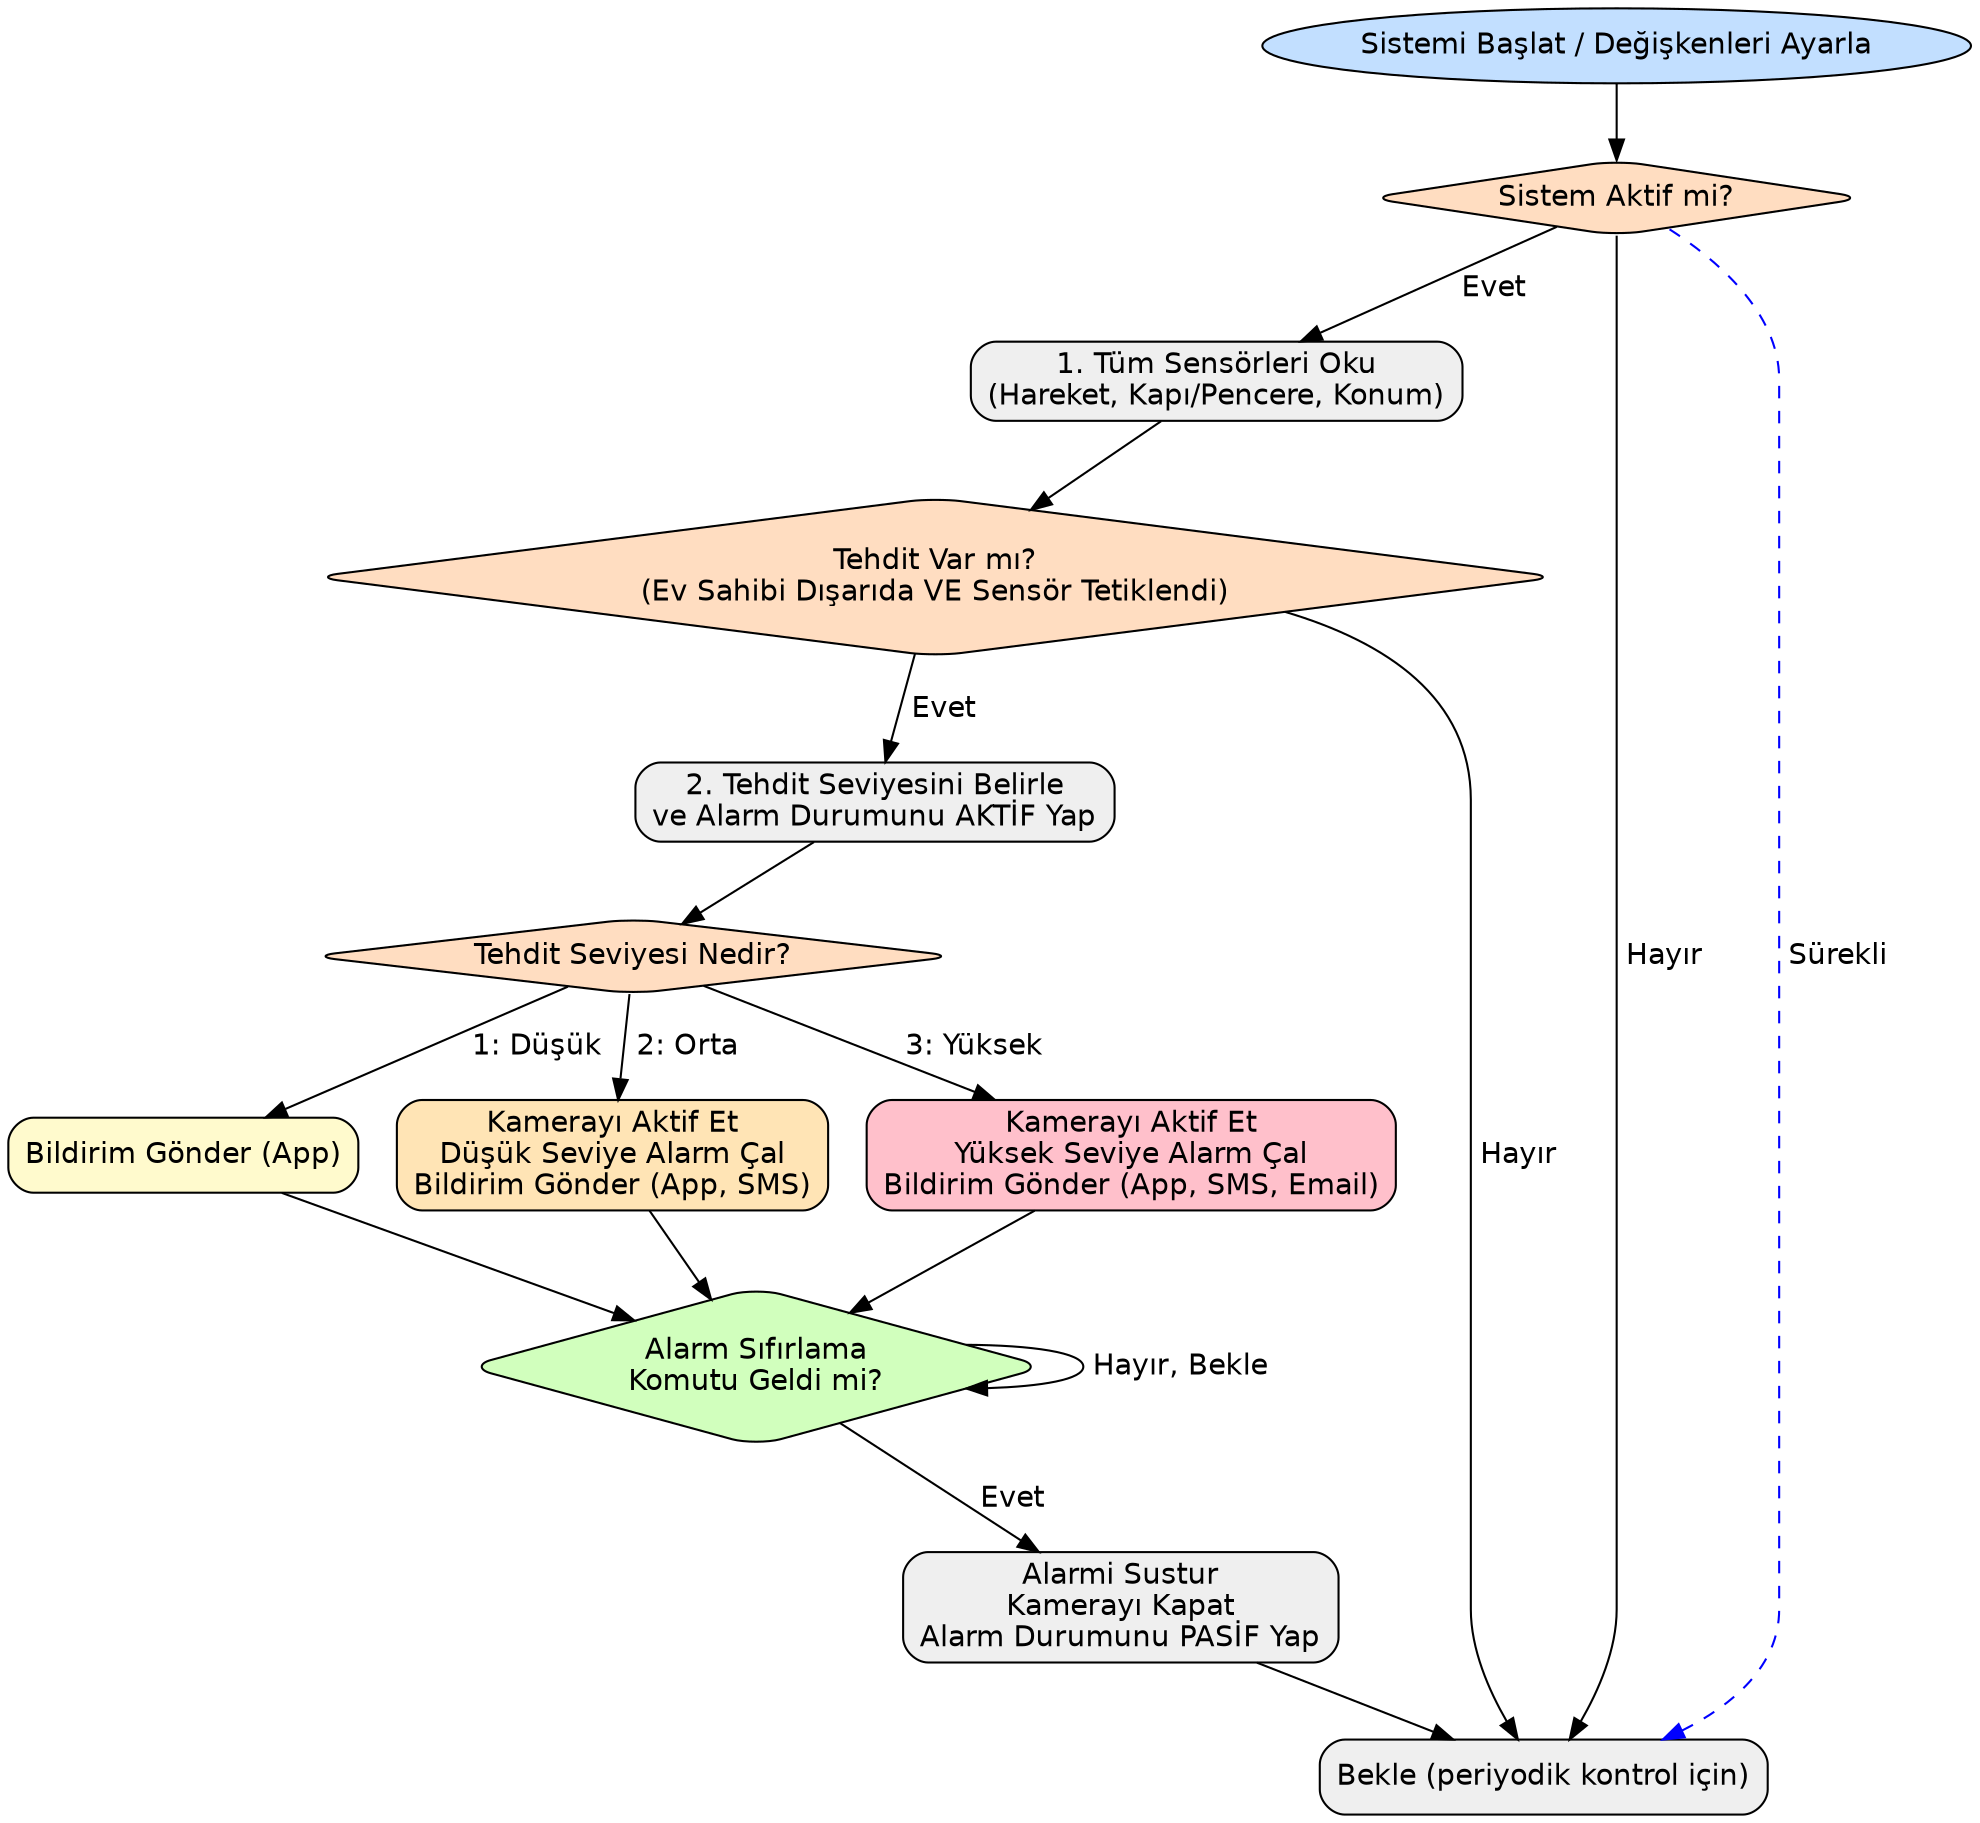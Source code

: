 digraph AkilliEvGuvenlikSistemi {
    // Grafik ayarları: Yukarıdan aşağıya akış ve varsayılan şekiller
    rankdir=TB;
    node [shape=box, style="rounded,filled", fillcolor="#EFEFEF", fontname="Helvetica"];
    edge [fontname="Helvetica"];

    // Başlangıç Düğümü
    Baslangic [label="Sistemi Başlat / Değişkenleri Ayarla", shape=ellipse, fillcolor="#C2DFFF"];

    // Ana Süreç ve Karar Düğümleri
    Sistem_Aktif_Mi [label="Sistem Aktif mi?", shape=diamond, fillcolor="#FFDDC1"];
    Sensorleri_Oku [label="1. Tüm Sensörleri Oku\n(Hareket, Kapı/Pencere, Konum)"];
    Tehdit_Var_Mi [label="Tehdit Var mı?\n(Ev Sahibi Dışarıda VE Sensör Tetiklendi)", shape=diamond, fillcolor="#FFDDC1"];
    Tehdit_Seviyesi_Belirle [label="2. Tehdit Seviyesini Belirle\nve Alarm Durumunu AKTİF Yap"];
    Tehdit_Seviyesi_Kontrolu [label="Tehdit Seviyesi Nedir?", shape=diamond, fillcolor="#FFDDC1"];

    // Aksiyon Düğümleri
    Aksiyon_Dusuk [label="Bildirim Gönder (App)", shape=box, fillcolor="#FFFACD"];
    Aksiyon_Orta [label="Kamerayı Aktif Et\nDüşük Seviye Alarm Çal\nBildirim Gönder (App, SMS)", shape=box, fillcolor="#FFE4B5"];
    Aksiyon_Yuksek [label="Kamerayı Aktif Et\nYüksek Seviye Alarm Çal\nBildirim Gönder (App, SMS, Email)", shape=box, fillcolor="#FFC0CB"];
    
    // Alarm Sıfırlama Döngüsü
    Alarm_Sifirlama_Komutu_Geldi_Mi [label="Alarm Sıfırlama\nKomutu Geldi mi?", shape=diamond, fillcolor="#D1FFBD"];
    Alarmi_Sifirla [label="Alarmi Sustur\nKamerayı Kapat\nAlarm Durumunu PASİF Yap"];
    
    // Döngü sonu bekleme
    Bekle_Ana_Dongu [label="Bekle (periyodik kontrol için)"];

    // Akış Bağlantıları
    Baslangic -> Sistem_Aktif_Mi;
    
    Sistem_Aktif_Mi -> Sensorleri_Oku [label=" Evet"];
    Sistem_Aktif_Mi -> Bekle_Ana_Dongu [label=" Hayır"];
    
    Sensorleri_Oku -> Tehdit_Var_Mi;
    
    Tehdit_Var_Mi -> Tehdit_Seviyesi_Belirle [label=" Evet"];
    Tehdit_Var_Mi -> Bekle_Ana_Dongu [label=" Hayır"];
    
    Tehdit_Seviyesi_Belirle -> Tehdit_Seviyesi_Kontrolu;
    
    Tehdit_Seviyesi_Kontrolu -> Aksiyon_Dusuk [label=" 1: Düşük"];
    Tehdit_Seviyesi_Kontrolu -> Aksiyon_Orta [label=" 2: Orta"];
    Tehdit_Seviyesi_Kontrolu -> Aksiyon_Yuksek [label=" 3: Yüksek"];
    
    // Aksiyonlardan sonra alarm sıfırlama kontrolüne geçiş
    {Aksiyon_Dusuk, Aksiyon_Orta, Aksiyon_Yuksek} -> Alarm_Sifirlama_Komutu_Geldi_Mi;
    
    // Alarm sıfırlama iç döngüsü
    Alarm_Sifirlama_Komutu_Geldi_Mi -> Alarmi_Sifirla [label=" Evet"];
    Alarm_Sifirlama_Komutu_Geldi_Mi -> Alarm_Sifirlama_Komutu_Geldi_Mi [label=" Hayır, Bekle"]; // Kendi üzerine dönen ok
    
    Alarmi_Sifirla -> Bekle_Ana_Dongu;
    
    // ANA DÖNGÜ: Sondan başa geri ok
    Bekle_Ana_Dongu -> Sistem_Aktif_Mi [label=" Sürekli", style=dashed, color=blue, arrowhead=normal, dir=back];
}
